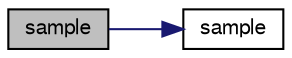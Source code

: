 digraph "sample"
{
  bgcolor="transparent";
  edge [fontname="FreeSans",fontsize="10",labelfontname="FreeSans",labelfontsize="10"];
  node [fontname="FreeSans",fontsize="10",shape=record];
  rankdir="LR";
  Node1195 [label="sample",height=0.2,width=0.4,color="black", fillcolor="grey75", style="filled", fontcolor="black"];
  Node1195 -> Node1196 [color="midnightblue",fontsize="10",style="solid",fontname="FreeSans"];
  Node1196 [label="sample",height=0.2,width=0.4,color="black",URL="$a29266.html#a04a0b9d24b0392917f3a99414d2b2997",tooltip="Sample a volume field at all locations. "];
}
